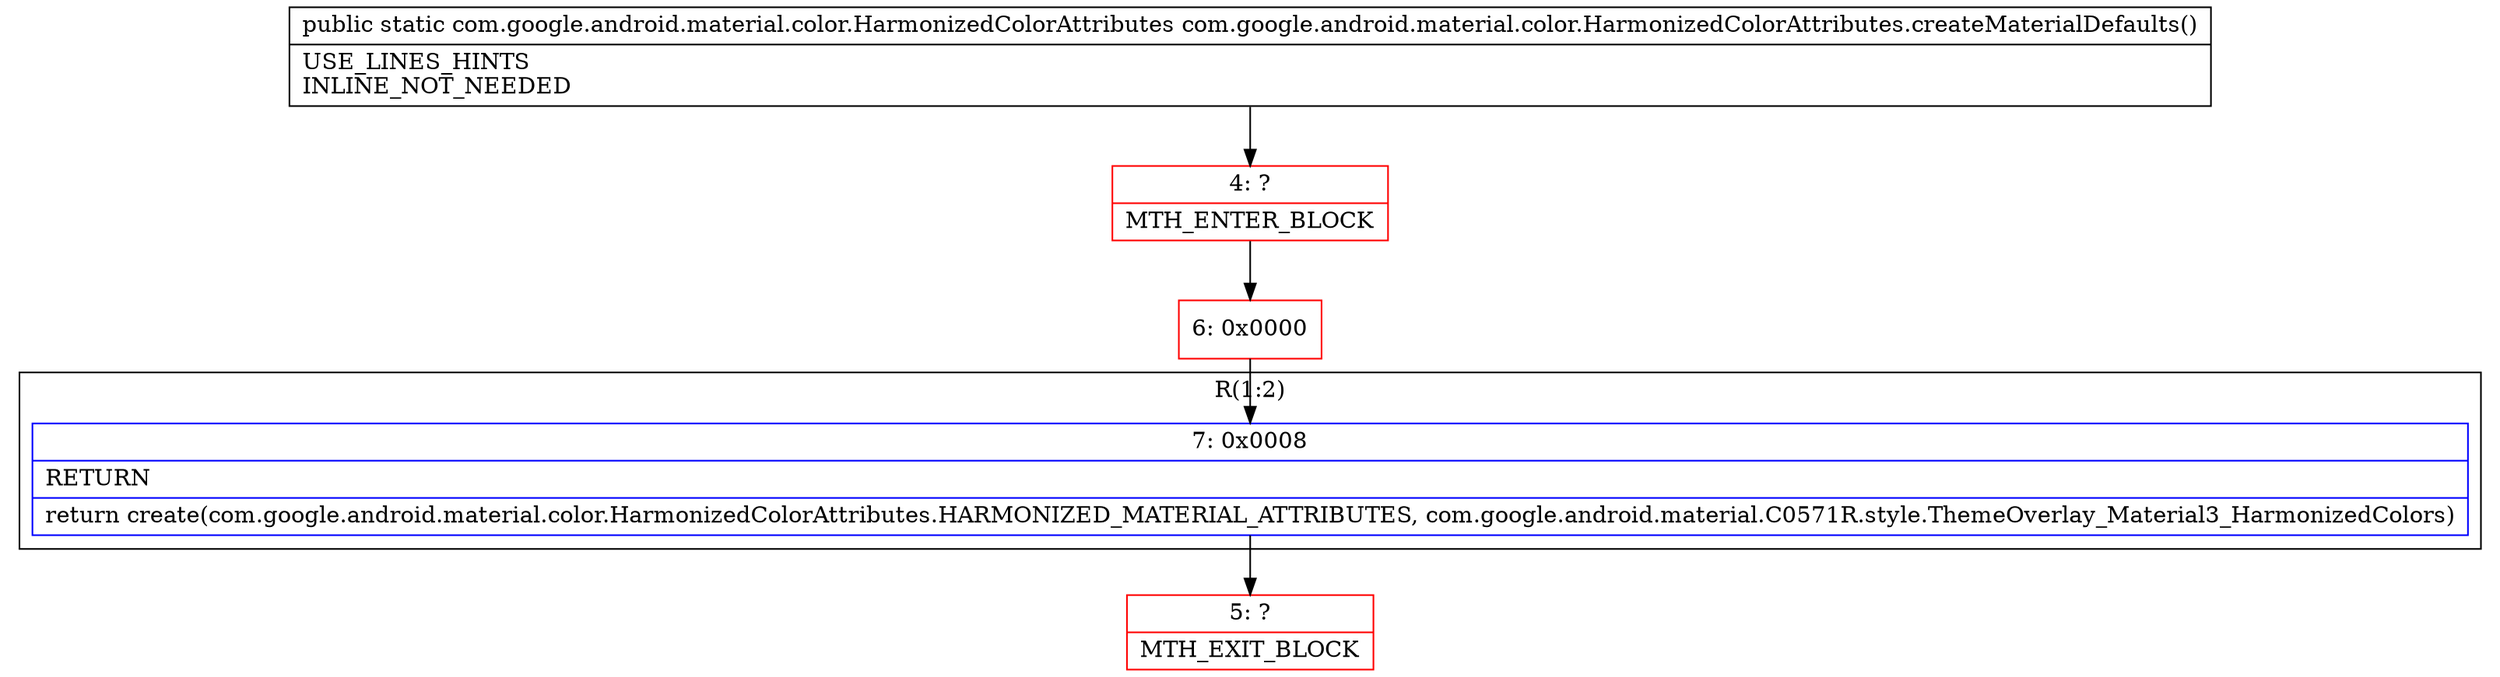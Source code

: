digraph "CFG forcom.google.android.material.color.HarmonizedColorAttributes.createMaterialDefaults()Lcom\/google\/android\/material\/color\/HarmonizedColorAttributes;" {
subgraph cluster_Region_1484990205 {
label = "R(1:2)";
node [shape=record,color=blue];
Node_7 [shape=record,label="{7\:\ 0x0008|RETURN\l|return create(com.google.android.material.color.HarmonizedColorAttributes.HARMONIZED_MATERIAL_ATTRIBUTES, com.google.android.material.C0571R.style.ThemeOverlay_Material3_HarmonizedColors)\l}"];
}
Node_4 [shape=record,color=red,label="{4\:\ ?|MTH_ENTER_BLOCK\l}"];
Node_6 [shape=record,color=red,label="{6\:\ 0x0000}"];
Node_5 [shape=record,color=red,label="{5\:\ ?|MTH_EXIT_BLOCK\l}"];
MethodNode[shape=record,label="{public static com.google.android.material.color.HarmonizedColorAttributes com.google.android.material.color.HarmonizedColorAttributes.createMaterialDefaults()  | USE_LINES_HINTS\lINLINE_NOT_NEEDED\l}"];
MethodNode -> Node_4;Node_7 -> Node_5;
Node_4 -> Node_6;
Node_6 -> Node_7;
}

